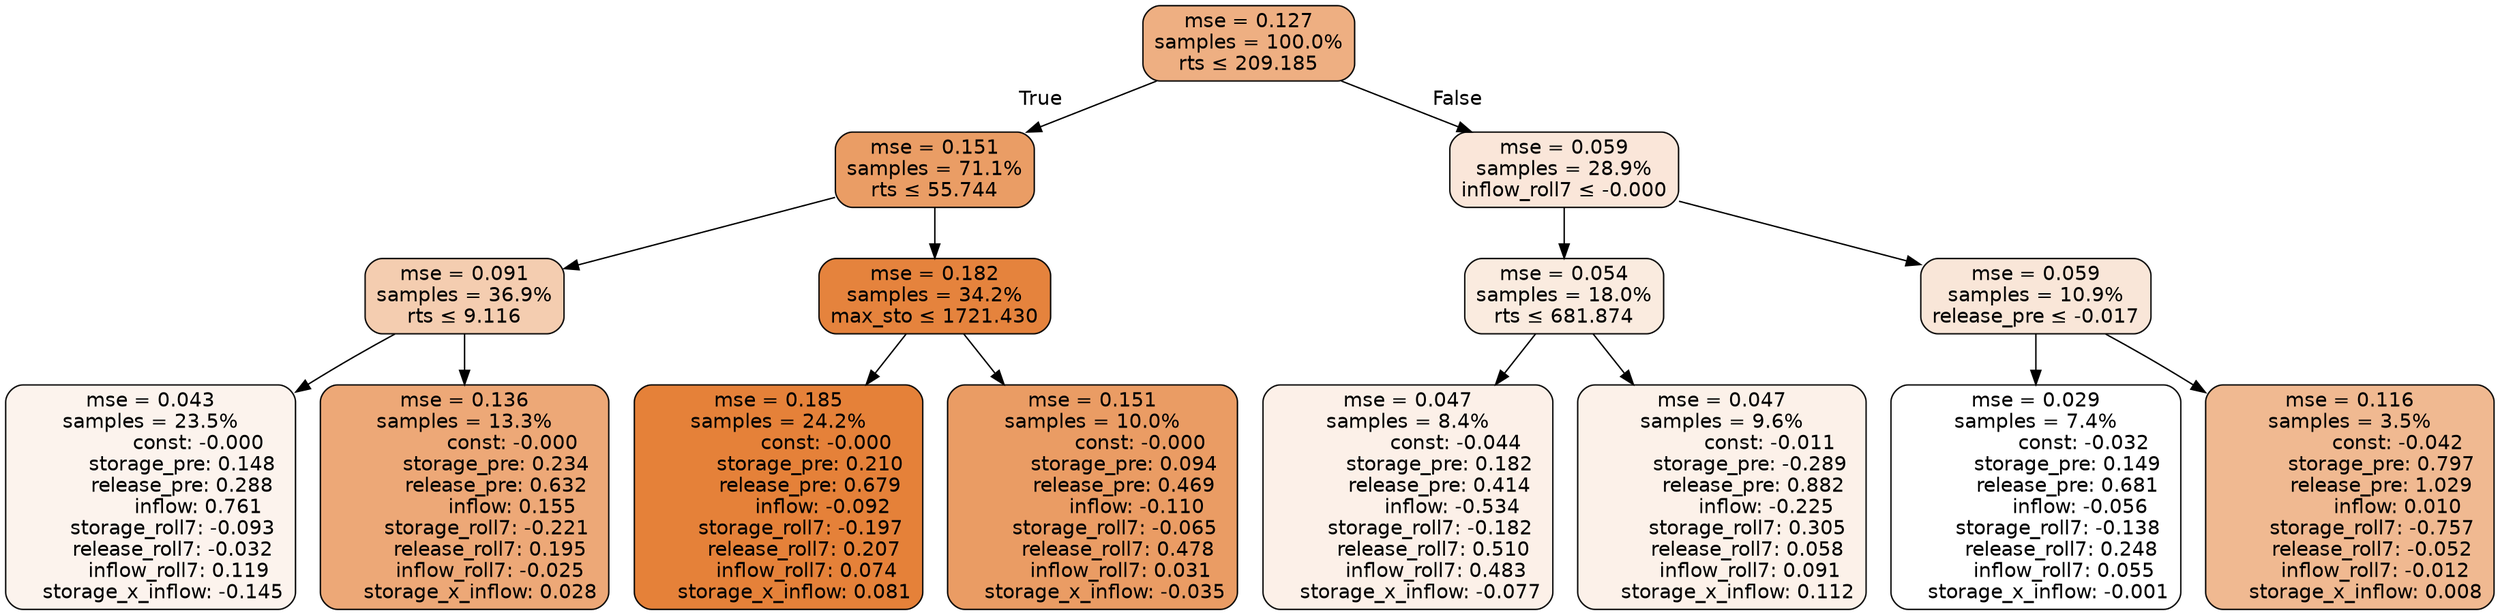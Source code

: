 digraph tree {
bgcolor="transparent"
node [shape=rectangle, style="filled, rounded", color="black", fontname=helvetica] ;
edge [fontname=helvetica] ;
	"0" [label="mse = 0.127
samples = 100.0%
rts &le; 209.185", fillcolor="#eeaf82"]
	"1" [label="mse = 0.151
samples = 71.1%
rts &le; 55.744", fillcolor="#ea9d65"]
	"2" [label="mse = 0.091
samples = 36.9%
rts &le; 9.116", fillcolor="#f4cdb0"]
	"3" [label="mse = 0.043
samples = 23.5%
               const: -0.000
          storage_pre: 0.148
          release_pre: 0.288
               inflow: 0.761
       storage_roll7: -0.093
       release_roll7: -0.032
         inflow_roll7: 0.119
    storage_x_inflow: -0.145", fillcolor="#fcf3ed"]
	"4" [label="mse = 0.136
samples = 13.3%
               const: -0.000
          storage_pre: 0.234
          release_pre: 0.632
               inflow: 0.155
       storage_roll7: -0.221
        release_roll7: 0.195
        inflow_roll7: -0.025
     storage_x_inflow: 0.028", fillcolor="#eda877"]
	"5" [label="mse = 0.182
samples = 34.2%
max_sto &le; 1721.430", fillcolor="#e5833d"]
	"6" [label="mse = 0.185
samples = 24.2%
               const: -0.000
          storage_pre: 0.210
          release_pre: 0.679
              inflow: -0.092
       storage_roll7: -0.197
        release_roll7: 0.207
         inflow_roll7: 0.074
     storage_x_inflow: 0.081", fillcolor="#e58139"]
	"7" [label="mse = 0.151
samples = 10.0%
               const: -0.000
          storage_pre: 0.094
          release_pre: 0.469
              inflow: -0.110
       storage_roll7: -0.065
        release_roll7: 0.478
         inflow_roll7: 0.031
    storage_x_inflow: -0.035", fillcolor="#ea9c64"]
	"8" [label="mse = 0.059
samples = 28.9%
inflow_roll7 &le; -0.000", fillcolor="#fae6d9"]
	"9" [label="mse = 0.054
samples = 18.0%
rts &le; 681.874", fillcolor="#faebdf"]
	"10" [label="mse = 0.047
samples = 8.4%
               const: -0.044
          storage_pre: 0.182
          release_pre: 0.414
              inflow: -0.534
       storage_roll7: -0.182
        release_roll7: 0.510
         inflow_roll7: 0.483
    storage_x_inflow: -0.077", fillcolor="#fcf0e8"]
	"11" [label="mse = 0.047
samples = 9.6%
               const: -0.011
         storage_pre: -0.289
          release_pre: 0.882
              inflow: -0.225
        storage_roll7: 0.305
        release_roll7: 0.058
         inflow_roll7: 0.091
     storage_x_inflow: 0.112", fillcolor="#fcf1e9"]
	"12" [label="mse = 0.059
samples = 10.9%
release_pre &le; -0.017", fillcolor="#f9e6d8"]
	"13" [label="mse = 0.029
samples = 7.4%
               const: -0.032
          storage_pre: 0.149
          release_pre: 0.681
              inflow: -0.056
       storage_roll7: -0.138
        release_roll7: 0.248
         inflow_roll7: 0.055
    storage_x_inflow: -0.001", fillcolor="#ffffff"]
	"14" [label="mse = 0.116
samples = 3.5%
               const: -0.042
          storage_pre: 0.797
          release_pre: 1.029
               inflow: 0.010
       storage_roll7: -0.757
       release_roll7: -0.052
        inflow_roll7: -0.012
     storage_x_inflow: 0.008", fillcolor="#f0b991"]

	"0" -> "1" [labeldistance=2.5, labelangle=45, headlabel="True"]
	"1" -> "2"
	"2" -> "3"
	"2" -> "4"
	"1" -> "5"
	"5" -> "6"
	"5" -> "7"
	"0" -> "8" [labeldistance=2.5, labelangle=-45, headlabel="False"]
	"8" -> "9"
	"9" -> "10"
	"9" -> "11"
	"8" -> "12"
	"12" -> "13"
	"12" -> "14"
}